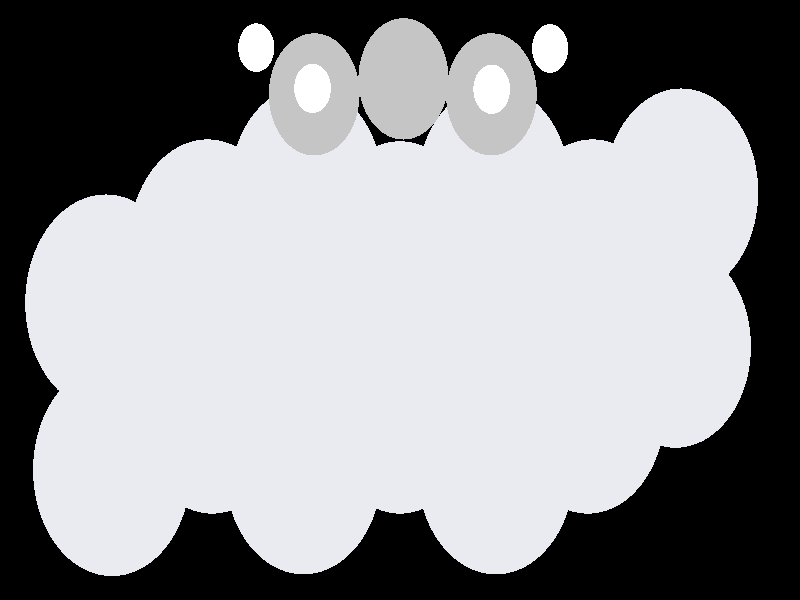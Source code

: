 #include "colors.inc"
#include "finish.inc"

global_settings {assumed_gamma 1 max_trace_level 6}
background {color White transmit 1.0}
camera {perspective
  right -11.34*x up 6.32*y
  direction 100.00*z
  location <0,0,100.00> look_at <0,0,0>}


light_source {<  2.00,   3.00,  40.00> color White
  area_light <0.70, 0, 0>, <0, 0.70, 0>, 3, 3
  adaptive 1 jitter}
// no fog
#declare simple = finish {phong 0.7}
#declare pale = finish {ambient 0.5 diffuse 0.85 roughness 0.001 specular 0.200 }
#declare intermediate = finish {ambient 0.3 diffuse 0.6 specular 0.1 roughness 0.04}
#declare vmd = finish {ambient 0.0 diffuse 0.65 phong 0.1 phong_size 40.0 specular 0.5 }
#declare jmol = finish {ambient 0.2 diffuse 0.6 specular 1 roughness 0.001 metallic}
#declare ase2 = finish {ambient 0.05 brilliance 3 diffuse 0.6 metallic specular 0.7 roughness 0.04 reflection 0.15}
#declare ase3 = finish {ambient 0.15 brilliance 2 diffuse 0.6 metallic specular 1.0 roughness 0.001 reflection 0.0}
#declare glass = finish {ambient 0.05 diffuse 0.3 specular 1.0 roughness 0.001}
#declare glass2 = finish {ambient 0.01 diffuse 0.3 specular 1.0 reflection 0.25 roughness 0.001}
#declare Rcell = 0.050;
#declare Rbond = 0.100;

#macro atom(LOC, R, COL, TRANS, FIN)
  sphere{LOC, R texture{pigment{color COL transmit TRANS} finish{FIN}}}
#end
#macro constrain(LOC, R, COL, TRANS FIN)
union{torus{R, Rcell rotate 45*z texture{pigment{color COL transmit TRANS} finish{FIN}}}
     torus{R, Rcell rotate -45*z texture{pigment{color COL transmit TRANS} finish{FIN}}}
     translate LOC}
#end

// no cell vertices
atom(< -4.24,  -1.86,  -3.86>, 1.16, rgb <0.82, 0.82, 0.88>, 0.0, ase3) // #0
atom(< -1.42,  -1.84,  -3.84>, 1.16, rgb <0.82, 0.82, 0.88>, 0.0, ase3) // #1
atom(<  1.41,  -1.84,  -3.84>, 1.16, rgb <0.82, 0.82, 0.88>, 0.0, ase3) // #2
atom(< -2.83,  -1.23,  -6.23>, 1.16, rgb <0.82, 0.82, 0.88>, 0.0, ase3) // #3
atom(< -0.00,  -1.23,  -6.23>, 1.16, rgb <0.82, 0.82, 0.88>, 0.0, ase3) // #4
atom(<  2.83,  -1.23,  -6.23>, 1.16, rgb <0.82, 0.82, 0.88>, 0.0, ase3) // #5
atom(< -1.44,  -0.55,  -8.59>, 1.16, rgb <0.82, 0.82, 0.88>, 0.0, ase3) // #6
atom(<  1.43,  -0.55,  -8.59>, 1.16, rgb <0.82, 0.82, 0.88>, 0.0, ase3) // #7
atom(<  4.24,  -0.53,  -8.59>, 1.16, rgb <0.82, 0.82, 0.88>, 0.0, ase3) // #8
atom(< -4.24,  -0.03,  -1.68>, 1.16, rgb <0.82, 0.82, 0.88>, 0.0, ase3) // #9
atom(< -1.44,   0.12,  -1.63>, 1.16, rgb <0.82, 0.82, 0.88>, 0.0, ase3) // #10
atom(<  1.45,   0.12,  -1.63>, 1.16, rgb <0.82, 0.82, 0.88>, 0.0, ase3) // #11
atom(< -2.84,   0.60,  -4.06>, 1.16, rgb <0.82, 0.82, 0.88>, 0.0, ase3) // #12
atom(<  0.00,   0.58,  -4.11>, 1.16, rgb <0.82, 0.82, 0.88>, 0.0, ase3) // #13
atom(<  2.84,   0.60,  -4.06>, 1.16, rgb <0.82, 0.82, 0.88>, 0.0, ase3) // #14
atom(< -1.41,   1.24,  -6.41>, 1.16, rgb <0.82, 0.82, 0.88>, 0.0, ase3) // #15
atom(<  1.41,   1.24,  -6.41>, 1.16, rgb <0.82, 0.82, 0.88>, 0.0, ase3) // #16
atom(<  4.24,   1.21,  -6.39>, 1.16, rgb <0.82, 0.82, 0.88>, 0.0, ase3) // #17
atom(< -1.23,   2.19,  -1.11>, 0.65, rgb <0.56, 0.56, 0.56>, 0.0, ase3) // #18
atom(<  0.05,   2.37,  -1.74>, 0.65, rgb <0.56, 0.56, 0.56>, 0.0, ase3) // #19
atom(<  1.31,   2.19,  -1.09>, 0.65, rgb <0.56, 0.56, 0.56>, 0.0, ase3) // #20
atom(< -2.07,   2.70,  -1.59>, 0.26, rgb <1.00, 1.00, 1.00>, 0.0, ase3) // #21
atom(< -1.24,   2.23,  -0.03>, 0.26, rgb <1.00, 1.00, 1.00>, 0.0, ase3) // #22
atom(<  0.06,   2.75,  -2.76>, 0.26, rgb <1.00, 1.00, 1.00>, 0.0, ase3) // #23
atom(<  2.16,   2.69,  -1.54>, 0.26, rgb <1.00, 1.00, 1.00>, 0.0, ase3) // #24
atom(<  1.30,   2.22,   0.00>, 0.26, rgb <1.00, 1.00, 1.00>, 0.0, ase3) // #25

// no constraints
